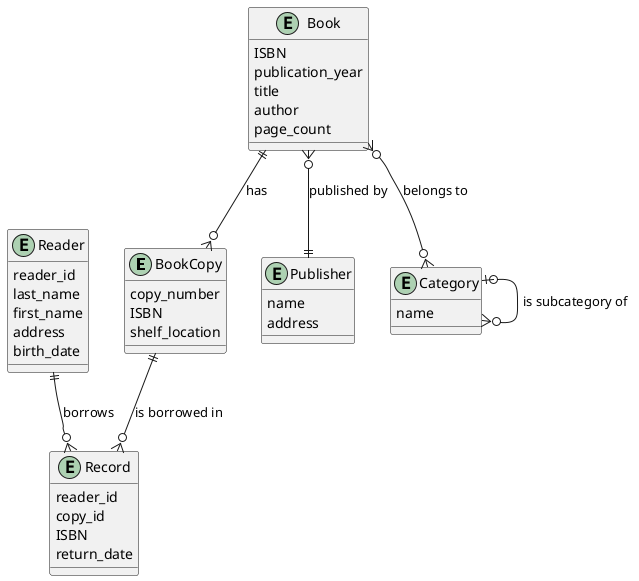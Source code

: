 @startuml Library System
entity "BookCopy" {
    copy_number
    ISBN
    shelf_location
}

entity "Book" {
    ISBN
    publication_year
    title
    author
    page_count
}

entity "Publisher" {
    name
    address
}

entity "Category" {
    name
}

entity "Reader" {
    reader_id
    last_name
    first_name
    address
    birth_date
}

entity "Record" {
    reader_id
    copy_id
    ISBN
    return_date
}

Book ||--o{ BookCopy: "has"
Book }o--|| Publisher: "published by"
Book }o--o{ Category: "belongs to"
Category |o--o{ Category : "is subcategory of"
Reader ||--o{ Record : "borrows"
BookCopy ||--o{ Record : "is borrowed in"
@enduml